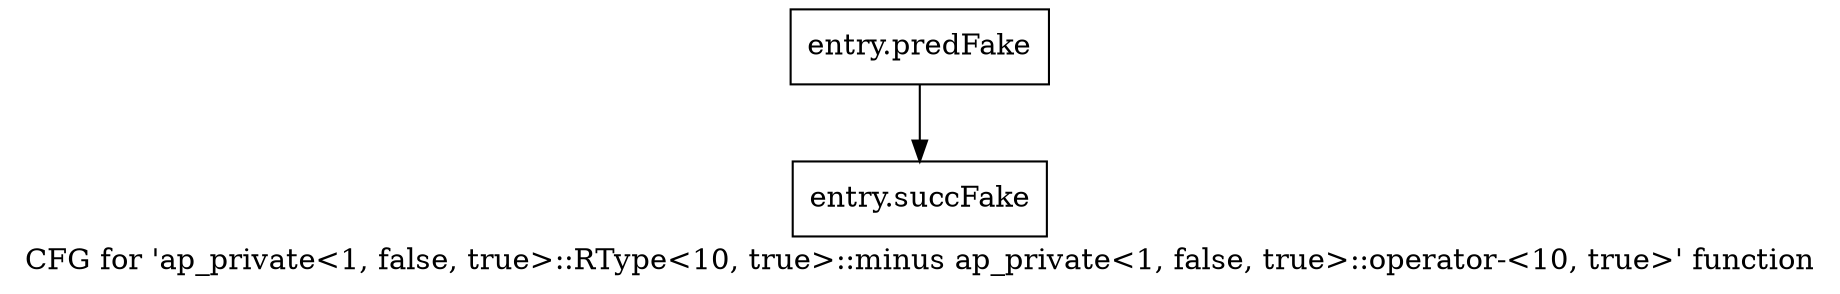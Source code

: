 digraph "CFG for 'ap_private\<1, false, true\>::RType\<10, true\>::minus ap_private\<1, false, true\>::operator-\<10, true\>' function" {
	label="CFG for 'ap_private\<1, false, true\>::RType\<10, true\>::minus ap_private\<1, false, true\>::operator-\<10, true\>' function";

	Node0x3c40220 [shape=record,filename="",linenumber="",label="{entry.predFake}"];
	Node0x3c40220 -> Node0x3e9e8d0[ callList="" memoryops="" filename="/tools/Xilinx/Vitis_HLS/2022.1/include/etc/ap_private.h" execusionnum="0"];
	Node0x3e9e8d0 [shape=record,filename="/tools/Xilinx/Vitis_HLS/2022.1/include/etc/ap_private.h",linenumber="2197",label="{entry.succFake}"];
}
